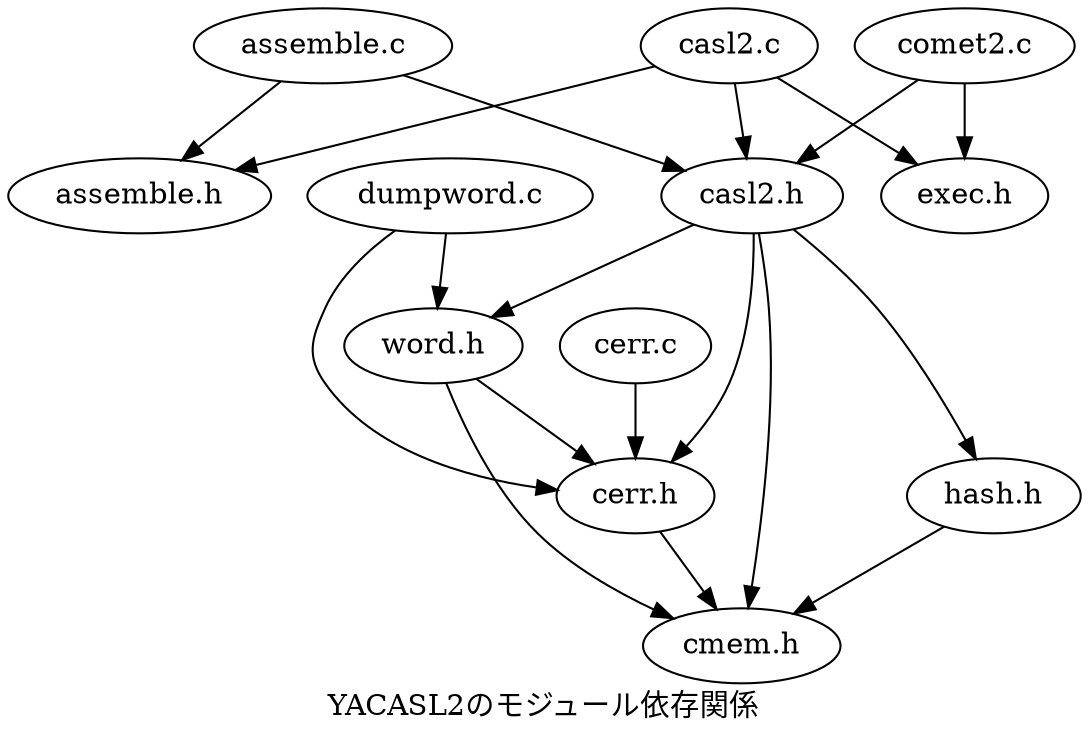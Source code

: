 digraph yacasl2depend {
        graph [label = "YACASL2のモジュール依存関係"];
        "assemble.c" -> "casl2.h";
        "assemble.c" -> "assemble.h";
        "casl2.c" -> "casl2.h";
        "casl2.c" -> "assemble.h";
        "casl2.c" -> "exec.h";
        "cerr.c" -> "cerr.h";
        
        "comet2.c" -> "casl2.h";
        "comet2.c" -> "exec.h";
        "dumpword.c" -> "word.h";
        "dumpword.c" -> "cerr.h";
        "casl2.h" -> "word.h";
        "casl2.h" -> "hash.h";
        "casl2.h" -> "cmem.h";
        "casl2.h" -> "cerr.h";
        "cerr.h" -> "cmem.h";
        "hash.h" -> "cmem.h";
        "word.h" -> "cmem.h";
        "word.h" -> "cerr.h";
}
